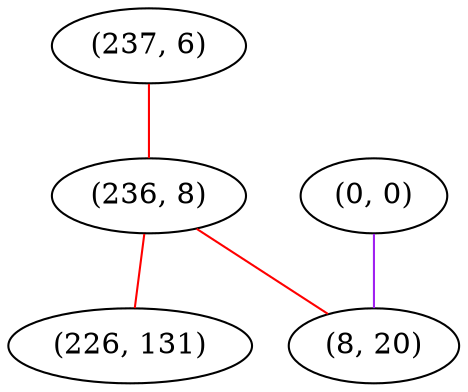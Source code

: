 graph "" {
"(237, 6)";
"(236, 8)";
"(226, 131)";
"(0, 0)";
"(8, 20)";
"(237, 6)" -- "(236, 8)"  [color=red, key=0, weight=1];
"(236, 8)" -- "(226, 131)"  [color=red, key=0, weight=1];
"(236, 8)" -- "(8, 20)"  [color=red, key=0, weight=1];
"(0, 0)" -- "(8, 20)"  [color=purple, key=0, weight=4];
}
